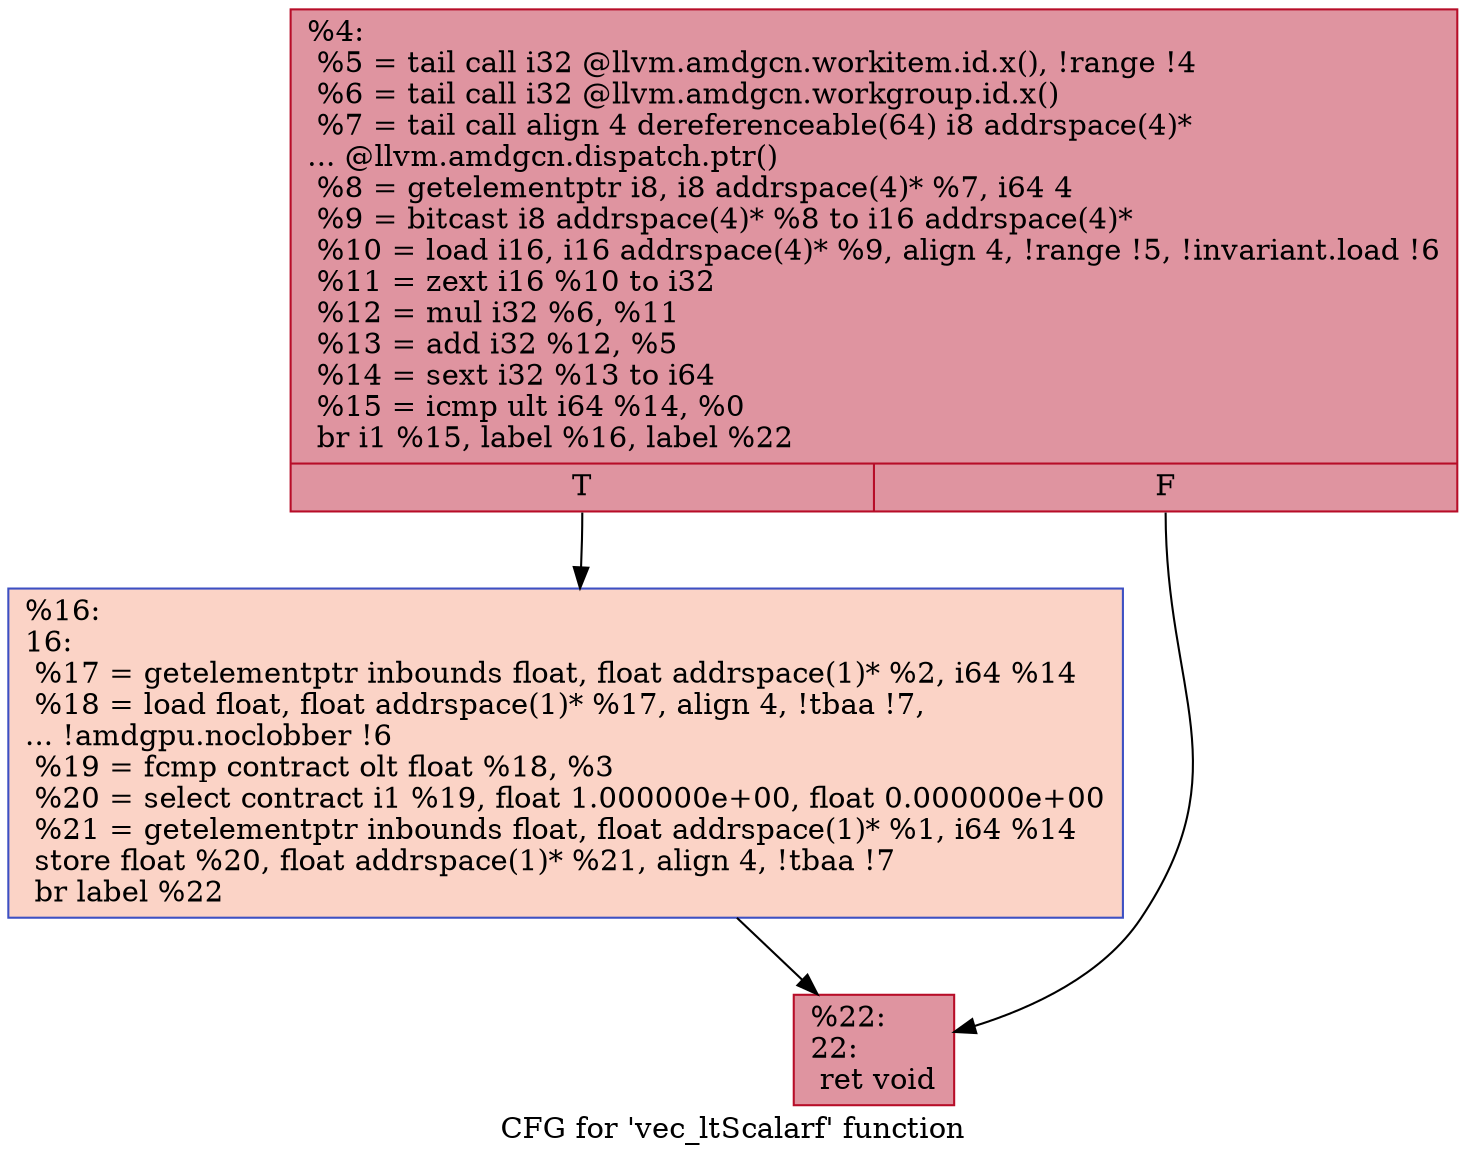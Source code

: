 digraph "CFG for 'vec_ltScalarf' function" {
	label="CFG for 'vec_ltScalarf' function";

	Node0x60cb080 [shape=record,color="#b70d28ff", style=filled, fillcolor="#b70d2870",label="{%4:\l  %5 = tail call i32 @llvm.amdgcn.workitem.id.x(), !range !4\l  %6 = tail call i32 @llvm.amdgcn.workgroup.id.x()\l  %7 = tail call align 4 dereferenceable(64) i8 addrspace(4)*\l... @llvm.amdgcn.dispatch.ptr()\l  %8 = getelementptr i8, i8 addrspace(4)* %7, i64 4\l  %9 = bitcast i8 addrspace(4)* %8 to i16 addrspace(4)*\l  %10 = load i16, i16 addrspace(4)* %9, align 4, !range !5, !invariant.load !6\l  %11 = zext i16 %10 to i32\l  %12 = mul i32 %6, %11\l  %13 = add i32 %12, %5\l  %14 = sext i32 %13 to i64\l  %15 = icmp ult i64 %14, %0\l  br i1 %15, label %16, label %22\l|{<s0>T|<s1>F}}"];
	Node0x60cb080:s0 -> Node0x60cb110;
	Node0x60cb080:s1 -> Node0x60cd090;
	Node0x60cb110 [shape=record,color="#3d50c3ff", style=filled, fillcolor="#f59c7d70",label="{%16:\l16:                                               \l  %17 = getelementptr inbounds float, float addrspace(1)* %2, i64 %14\l  %18 = load float, float addrspace(1)* %17, align 4, !tbaa !7,\l... !amdgpu.noclobber !6\l  %19 = fcmp contract olt float %18, %3\l  %20 = select contract i1 %19, float 1.000000e+00, float 0.000000e+00\l  %21 = getelementptr inbounds float, float addrspace(1)* %1, i64 %14\l  store float %20, float addrspace(1)* %21, align 4, !tbaa !7\l  br label %22\l}"];
	Node0x60cb110 -> Node0x60cd090;
	Node0x60cd090 [shape=record,color="#b70d28ff", style=filled, fillcolor="#b70d2870",label="{%22:\l22:                                               \l  ret void\l}"];
}
